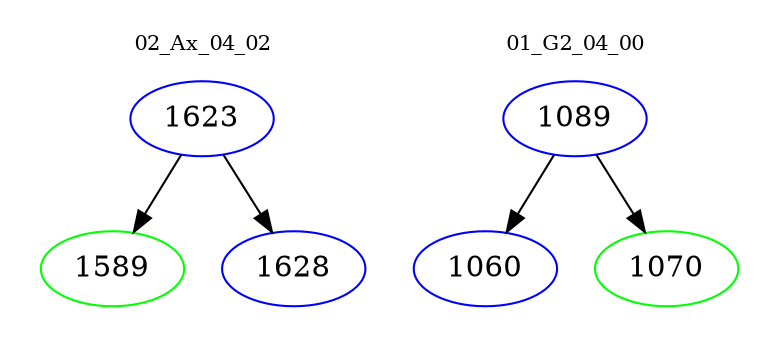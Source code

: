 digraph{
subgraph cluster_0 {
color = white
label = "02_Ax_04_02";
fontsize=10;
T0_1623 [label="1623", color="blue"]
T0_1623 -> T0_1589 [color="black"]
T0_1589 [label="1589", color="green"]
T0_1623 -> T0_1628 [color="black"]
T0_1628 [label="1628", color="blue"]
}
subgraph cluster_1 {
color = white
label = "01_G2_04_00";
fontsize=10;
T1_1089 [label="1089", color="blue"]
T1_1089 -> T1_1060 [color="black"]
T1_1060 [label="1060", color="blue"]
T1_1089 -> T1_1070 [color="black"]
T1_1070 [label="1070", color="green"]
}
}
